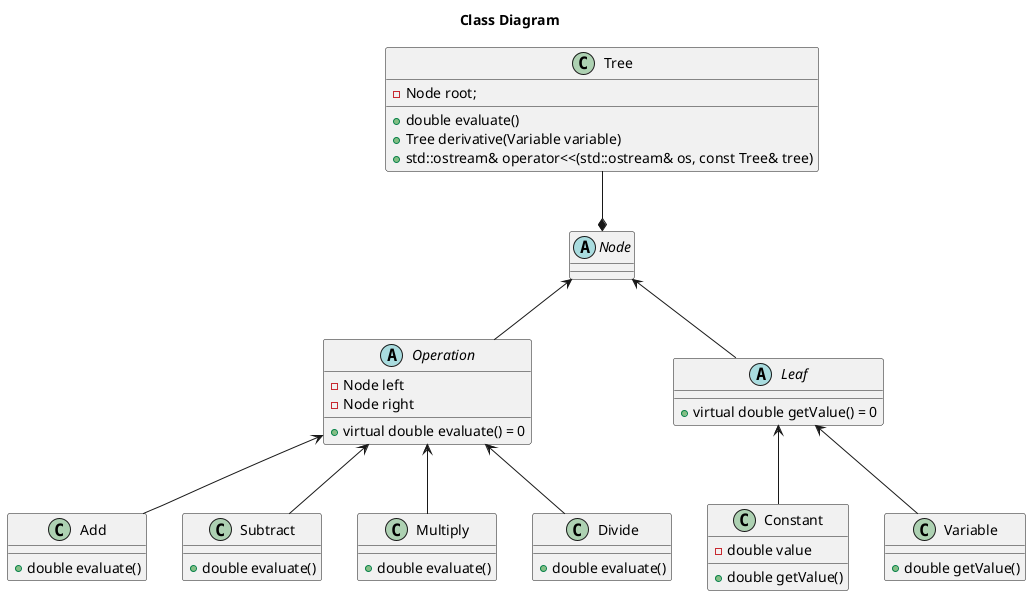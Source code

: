 @startuml Class Diagram

title Class Diagram

class Tree
{
    - Node root;
    __
    + double evaluate()
    + Tree derivative(Variable variable)
    + std::ostream& operator<<(std::ostream& os, const Tree& tree)
}

abstract class Node
{

}

abstract class Operation
{
    - Node left
    - Node right
    __
    + virtual double evaluate() = 0
}

class Add
{
    __
    + double evaluate()
}

class Subtract
{
    __
    + double evaluate()
}

class Multiply
{
    __
    + double evaluate()
}

class Divide
{
    __
    + double evaluate()
}

abstract class Leaf
{
    __
    + virtual double getValue() = 0
}

class Constant
{
    - double value
    __
    + double getValue()
}

class Variable
{
    __
    + double getValue()
}


Node <-- Operation
Operation <-- Add
Operation <-- Subtract
Operation <-- Multiply
Operation <-- Divide

Node <-- Leaf
Leaf <-- Constant
Leaf <-- Variable

Tree --* Node

@enduml